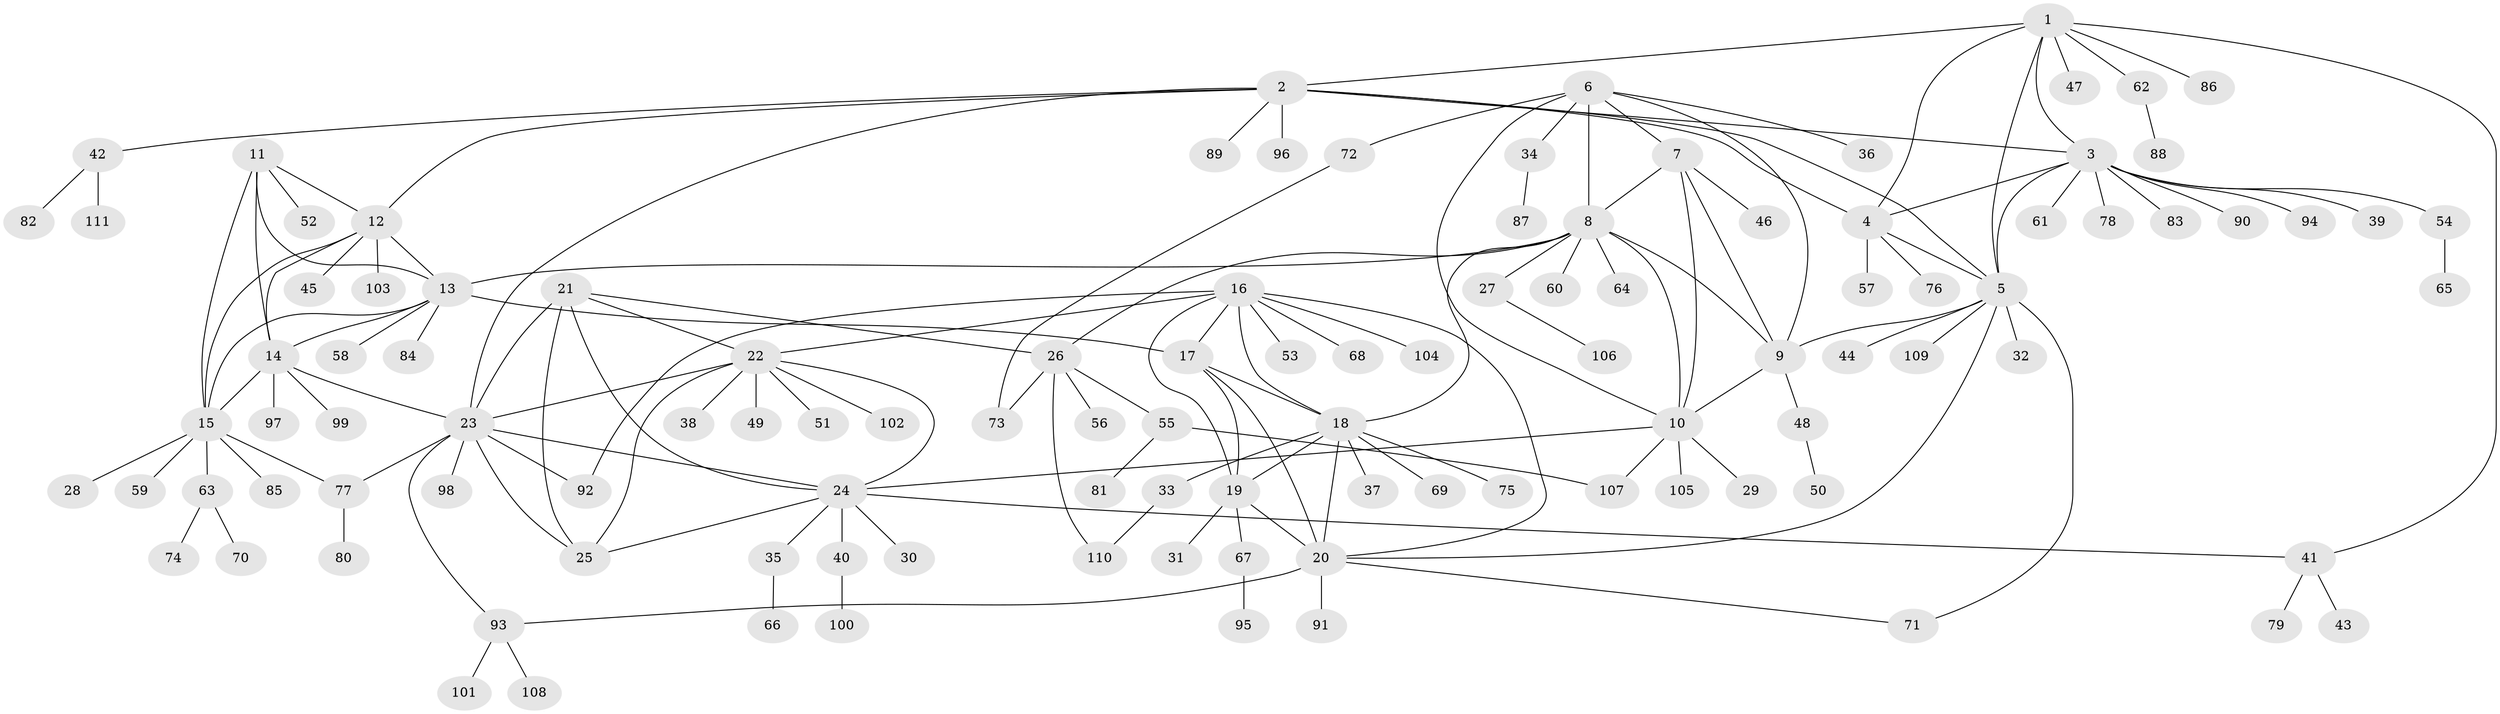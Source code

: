 // Generated by graph-tools (version 1.1) at 2025/50/03/09/25 03:50:41]
// undirected, 111 vertices, 155 edges
graph export_dot {
graph [start="1"]
  node [color=gray90,style=filled];
  1;
  2;
  3;
  4;
  5;
  6;
  7;
  8;
  9;
  10;
  11;
  12;
  13;
  14;
  15;
  16;
  17;
  18;
  19;
  20;
  21;
  22;
  23;
  24;
  25;
  26;
  27;
  28;
  29;
  30;
  31;
  32;
  33;
  34;
  35;
  36;
  37;
  38;
  39;
  40;
  41;
  42;
  43;
  44;
  45;
  46;
  47;
  48;
  49;
  50;
  51;
  52;
  53;
  54;
  55;
  56;
  57;
  58;
  59;
  60;
  61;
  62;
  63;
  64;
  65;
  66;
  67;
  68;
  69;
  70;
  71;
  72;
  73;
  74;
  75;
  76;
  77;
  78;
  79;
  80;
  81;
  82;
  83;
  84;
  85;
  86;
  87;
  88;
  89;
  90;
  91;
  92;
  93;
  94;
  95;
  96;
  97;
  98;
  99;
  100;
  101;
  102;
  103;
  104;
  105;
  106;
  107;
  108;
  109;
  110;
  111;
  1 -- 2;
  1 -- 3;
  1 -- 4;
  1 -- 5;
  1 -- 41;
  1 -- 47;
  1 -- 62;
  1 -- 86;
  2 -- 3;
  2 -- 4;
  2 -- 5;
  2 -- 12;
  2 -- 23;
  2 -- 42;
  2 -- 89;
  2 -- 96;
  3 -- 4;
  3 -- 5;
  3 -- 39;
  3 -- 54;
  3 -- 61;
  3 -- 78;
  3 -- 83;
  3 -- 90;
  3 -- 94;
  4 -- 5;
  4 -- 57;
  4 -- 76;
  5 -- 9;
  5 -- 20;
  5 -- 32;
  5 -- 44;
  5 -- 71;
  5 -- 109;
  6 -- 7;
  6 -- 8;
  6 -- 9;
  6 -- 10;
  6 -- 34;
  6 -- 36;
  6 -- 72;
  7 -- 8;
  7 -- 9;
  7 -- 10;
  7 -- 46;
  8 -- 9;
  8 -- 10;
  8 -- 13;
  8 -- 18;
  8 -- 26;
  8 -- 27;
  8 -- 60;
  8 -- 64;
  9 -- 10;
  9 -- 48;
  10 -- 24;
  10 -- 29;
  10 -- 105;
  10 -- 107;
  11 -- 12;
  11 -- 13;
  11 -- 14;
  11 -- 15;
  11 -- 52;
  12 -- 13;
  12 -- 14;
  12 -- 15;
  12 -- 45;
  12 -- 103;
  13 -- 14;
  13 -- 15;
  13 -- 17;
  13 -- 58;
  13 -- 84;
  14 -- 15;
  14 -- 23;
  14 -- 97;
  14 -- 99;
  15 -- 28;
  15 -- 59;
  15 -- 63;
  15 -- 77;
  15 -- 85;
  16 -- 17;
  16 -- 18;
  16 -- 19;
  16 -- 20;
  16 -- 22;
  16 -- 53;
  16 -- 68;
  16 -- 92;
  16 -- 104;
  17 -- 18;
  17 -- 19;
  17 -- 20;
  18 -- 19;
  18 -- 20;
  18 -- 33;
  18 -- 37;
  18 -- 69;
  18 -- 75;
  19 -- 20;
  19 -- 31;
  19 -- 67;
  20 -- 71;
  20 -- 91;
  20 -- 93;
  21 -- 22;
  21 -- 23;
  21 -- 24;
  21 -- 25;
  21 -- 26;
  22 -- 23;
  22 -- 24;
  22 -- 25;
  22 -- 38;
  22 -- 49;
  22 -- 51;
  22 -- 102;
  23 -- 24;
  23 -- 25;
  23 -- 77;
  23 -- 92;
  23 -- 93;
  23 -- 98;
  24 -- 25;
  24 -- 30;
  24 -- 35;
  24 -- 40;
  24 -- 41;
  26 -- 55;
  26 -- 56;
  26 -- 73;
  26 -- 110;
  27 -- 106;
  33 -- 110;
  34 -- 87;
  35 -- 66;
  40 -- 100;
  41 -- 43;
  41 -- 79;
  42 -- 82;
  42 -- 111;
  48 -- 50;
  54 -- 65;
  55 -- 81;
  55 -- 107;
  62 -- 88;
  63 -- 70;
  63 -- 74;
  67 -- 95;
  72 -- 73;
  77 -- 80;
  93 -- 101;
  93 -- 108;
}
